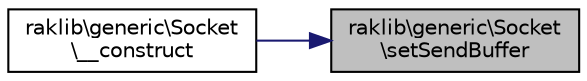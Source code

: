 digraph "raklib\generic\Socket\setSendBuffer"
{
 // INTERACTIVE_SVG=YES
 // LATEX_PDF_SIZE
  edge [fontname="Helvetica",fontsize="10",labelfontname="Helvetica",labelfontsize="10"];
  node [fontname="Helvetica",fontsize="10",shape=record];
  rankdir="RL";
  Node1 [label="raklib\\generic\\Socket\l\\setSendBuffer",height=0.2,width=0.4,color="black", fillcolor="grey75", style="filled", fontcolor="black",tooltip=" "];
  Node1 -> Node2 [dir="back",color="midnightblue",fontsize="10",style="solid",fontname="Helvetica"];
  Node2 [label="raklib\\generic\\Socket\l\\__construct",height=0.2,width=0.4,color="black", fillcolor="white", style="filled",URL="$d9/d5c/classraklib_1_1generic_1_1_socket.html#a5ba4b9287cbedf1a401df2eef6155a21",tooltip=" "];
}
